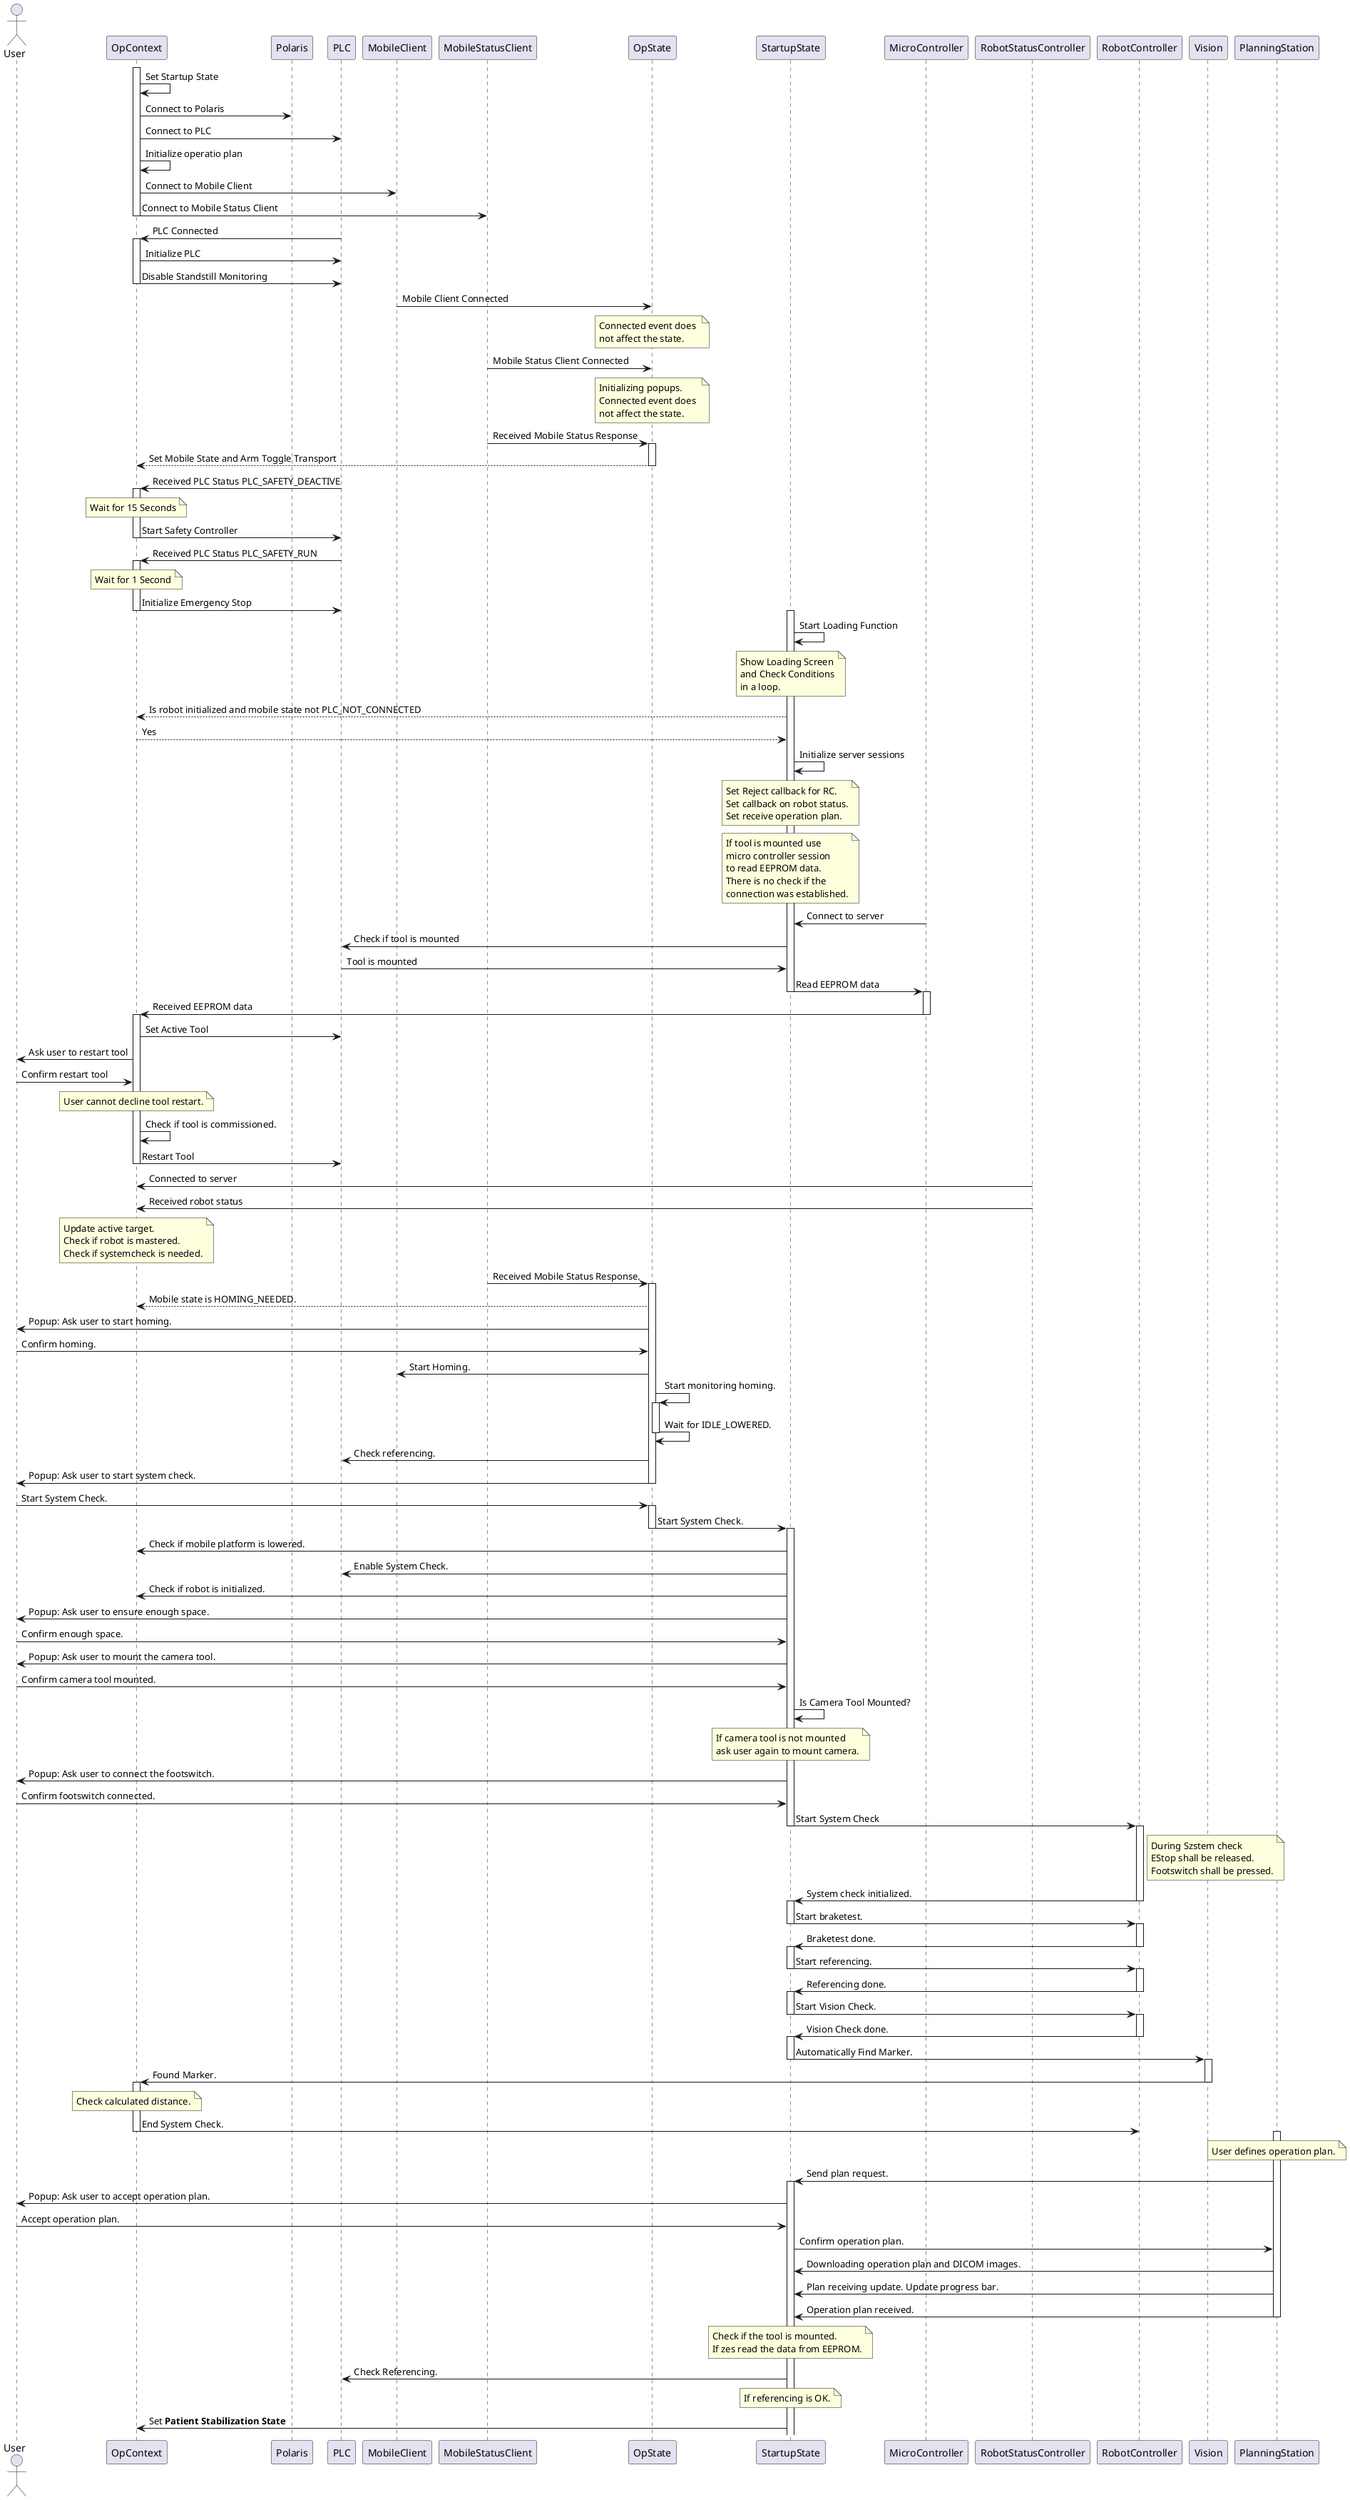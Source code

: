 @startuml

actor User

activate OpContext
OpContext -> OpContext : Set Startup State
OpContext -> Polaris : Connect to Polaris
OpContext -> PLC : Connect to PLC
OpContext -> OpContext : Initialize operatio plan
OpContext -> MobileClient : Connect to Mobile Client
OpContext -> MobileStatusClient : Connect to Mobile Status Client
deactivate OpContext

PLC -> OpContext : PLC Connected
activate OpContext
OpContext -> PLC : Initialize PLC
OpContext -> PLC : Disable Standstill Monitoring
deactivate OpContext

MobileClient -> OpState : Mobile Client Connected
note over OpState 
    Connected event does 
    not affect the state.
end note

MobileStatusClient -> OpState : Mobile Status Client Connected
note over OpState 
    Initializing popups.
    Connected event does 
    not affect the state.
end note

MobileStatusClient -> OpState : Received Mobile Status Response
activate OpState
OpState --> OpContext : Set Mobile State and Arm Toggle Transport
deactivate OpState

PLC -> OpContext : Received PLC Status PLC_SAFETY_DEACTIVE
activate OpContext
note over OpContext : Wait for 15 Seconds
OpContext -> PLC : Start Safety Controller
deactivate OpContext

PLC -> OpContext : Received PLC Status PLC_SAFETY_RUN
activate OpContext
note over OpContext : Wait for 1 Second
OpContext -> PLC : Initialize Emergency Stop
deactivate OpContext

activate StartupState
StartupState -> StartupState : Start Loading Function
note over StartupState
Show Loading Screen
and Check Conditions
in a loop.
end note

StartupState --> OpContext : Is robot initialized and mobile state not PLC_NOT_CONNECTED
OpContext --> StartupState : Yes

StartupState -> StartupState : Initialize server sessions

note over StartupState
    Set Reject callback for RC.
    Set callback on robot status.
    Set receive operation plan.
end note

note over StartupState
    If tool is mounted use
    micro controller session
    to read EEPROM data.
    There is no check if the
    connection was established.
end note

MicroController -> StartupState : Connect to server
StartupState -> PLC : Check if tool is mounted
PLC -> StartupState : Tool is mounted
StartupState -> MicroController : Read EEPROM data
deactivate StartupState
activate MicroController
MicroController -> OpContext : Received EEPROM data
deactivate MicroController
activate OpContext
OpContext -> PLC : Set Active Tool

OpContext -> User : Ask user to restart tool
User -> OpContext : Confirm restart tool
note over OpContext : User cannot decline tool restart.

OpContext -> OpContext : Check if tool is commissioned.

OpContext -> PLC : Restart Tool
deactivate OpContext

RobotStatusController -> OpContext : Connected to server
RobotStatusController -> OpContext : Received robot status

note over OpContext
    Update active target.
    Check if robot is mastered.
    Check if systemcheck is needed.
end note

MobileStatusClient -> OpState : Received Mobile Status Response.
activate OpState
OpState --> OpContext : Mobile state is HOMING_NEEDED.
OpState -> User : Popup: Ask user to start homing.
User -> OpState : Confirm homing.
OpState -> MobileClient : Start Homing.
OpState -> OpState : Start monitoring homing.
activate OpState
OpState -> OpState : Wait for IDLE_LOWERED.
deactivate OpState

OpState -> PLC : Check referencing.
OpState -> User : Popup: Ask user to start system check.
deactivate OpState

User -> OpState : Start System Check.
activate OpState
OpState -> StartupState : Start System Check.
deactivate OpState

Activate StartupState
StartupState -> OpContext : Check if mobile platform is lowered.
StartupState -> PLC : Enable System Check.
StartupState -> OpContext : Check if robot is initialized.

StartupState -> User : Popup: Ask user to ensure enough space.
User -> StartupState : Confirm enough space.
StartupState -> User : Popup: Ask user to mount the camera tool.
User -> StartupState : Confirm camera tool mounted.
StartupState -> StartupState : Is Camera Tool Mounted?
note over StartupState
    If camera tool is not mounted
    ask user again to mount camera.
end note

StartupState -> User : Popup: Ask user to connect the footswitch.
User -> StartupState : Confirm footswitch connected.
StartupState -> RobotController : Start System Check
deactivate StartupState
activate RobotController
note right of RobotController
    During Szstem check
    EStop shall be released.
    Footswitch shall be pressed.
end note
RobotController -> StartupState : System check initialized.
deactivate RobotController
activate StartupState
StartupState -> RobotController : Start braketest.
deactivate StartupState
activate RobotController
RobotController -> StartupState : Braketest done.
deactivate RobotController
activate StartupState
StartupState -> RobotController : Start referencing.
deactivate StartupState
activate RobotController
RobotController -> StartupState : Referencing done.
deactivate RobotController
activate StartupState
StartupState -> RobotController : Start Vision Check.
deactivate StartupState
activate RobotController
RobotController -> StartupState : Vision Check done.
deactivate RobotController
activate StartupState

StartupState -> Vision : Automatically Find Marker.
deactivate StartupState
activate Vision
Vision -> OpContext : Found Marker.
deactivate Vision

activate OpContext
note over OpContext : Check calculated distance.
OpContext -> RobotController : End System Check.
deactivate OpContext

activate PlanningStation
note over PlanningStation : User defines operation plan.
PlanningStation -> StartupState : Send plan request.

activate StartupState
StartupState -> User : Popup: Ask user to accept operation plan.
User -> StartupState : Accept operation plan.
StartupState -> PlanningStation : Confirm operation plan.
PlanningStation -> StartupState : Downloading operation plan and DICOM images.
PlanningStation -> StartupState : Plan receiving update. Update progress bar.
PlanningStation -> StartupState : Operation plan received.
deactivate PlanningStation

note over StartupState
    Check if the tool is mounted.
    If zes read the data from EEPROM.
end note

StartupState -> PLC : Check Referencing.

note over StartupState
    If referencing is OK.
end note

StartupState -> OpContext : Set <b>Patient Stabilization State

@enduml